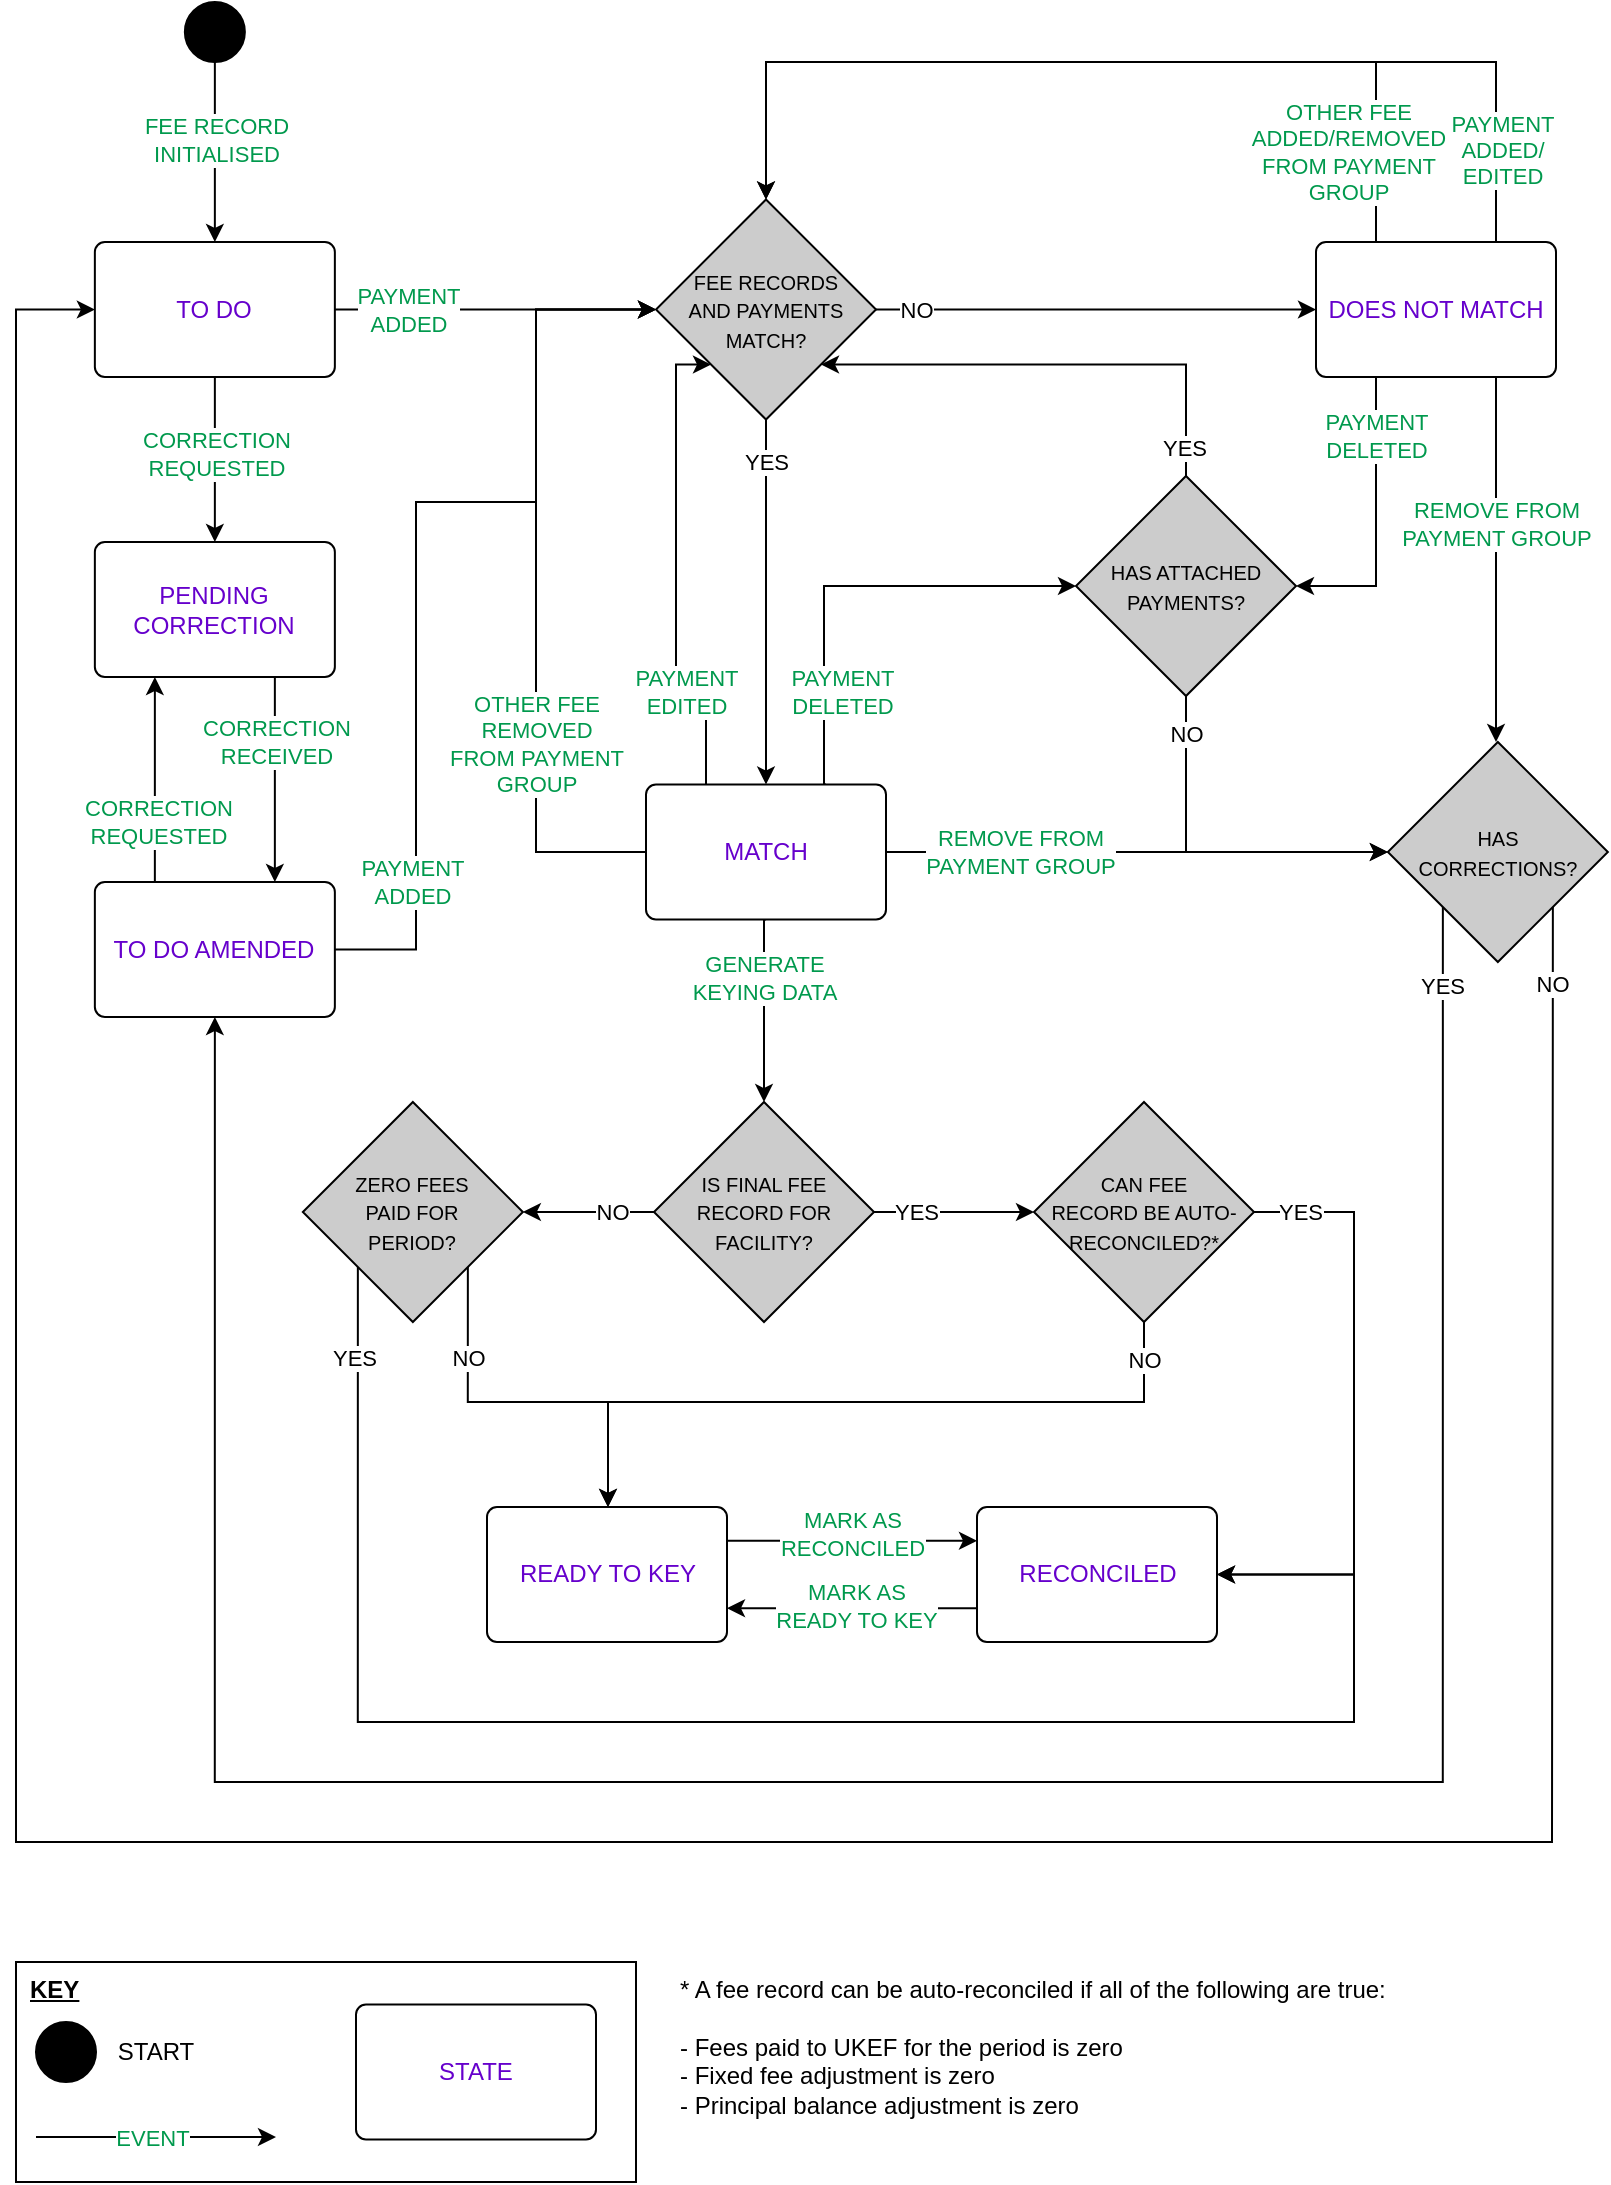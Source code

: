 <mxfile version="22.1.2" type="device">
  <diagram name="Page-1" id="NJPWzTDh_QYS_qL_PLhn">
    <mxGraphModel dx="1536" dy="2183" grid="1" gridSize="10" guides="1" tooltips="1" connect="1" arrows="1" fold="1" page="1" pageScale="1" pageWidth="827" pageHeight="1169" math="0" shadow="0">
      <root>
        <mxCell id="0" />
        <mxCell id="1" parent="0" />
        <mxCell id="Gj9VxU12owduN0ynIQGK-17" value="&lt;font style=&quot;font-size: 10px;&quot;&gt;FEE RECORDS&lt;br&gt;AND PAYMENTS MATCH?&lt;br&gt;&lt;/font&gt;" style="rhombus;whiteSpace=wrap;html=1;labelBackgroundColor=none;fillColor=#CCCCCC;fontColor=default;" parent="1" vertex="1">
          <mxGeometry x="330" y="-1061.25" width="110" height="110" as="geometry" />
        </mxCell>
        <mxCell id="Gj9VxU12owduN0ynIQGK-3" value="" style="ellipse;fillColor=strokeColor;html=1;" parent="1" vertex="1">
          <mxGeometry x="94.43" y="-1160" width="30" height="30" as="geometry" />
        </mxCell>
        <mxCell id="Gj9VxU12owduN0ynIQGK-4" value="&lt;font color=&quot;#6600cc&quot;&gt;TO DO&lt;/font&gt;" style="html=1;align=center;verticalAlign=middle;rounded=1;absoluteArcSize=1;arcSize=10;dashed=0;whiteSpace=wrap;" parent="1" vertex="1">
          <mxGeometry x="49.43" y="-1040" width="120" height="67.5" as="geometry" />
        </mxCell>
        <mxCell id="Gj9VxU12owduN0ynIQGK-5" value="" style="endArrow=classic;html=1;rounded=0;exitX=0.5;exitY=1;exitDx=0;exitDy=0;entryX=0.5;entryY=0;entryDx=0;entryDy=0;edgeStyle=orthogonalEdgeStyle;" parent="1" source="Gj9VxU12owduN0ynIQGK-3" target="Gj9VxU12owduN0ynIQGK-4" edge="1">
          <mxGeometry width="50" height="50" relative="1" as="geometry">
            <mxPoint x="230" y="-1250" as="sourcePoint" />
            <mxPoint x="270" y="-1205" as="targetPoint" />
          </mxGeometry>
        </mxCell>
        <mxCell id="Gj9VxU12owduN0ynIQGK-6" value="&lt;font color=&quot;#00994d&quot;&gt;FEE RECORD&lt;br&gt;INITIALISED&lt;br&gt;&lt;/font&gt;" style="edgeLabel;html=1;align=center;verticalAlign=middle;resizable=0;points=[];" parent="Gj9VxU12owduN0ynIQGK-5" vertex="1" connectable="0">
          <mxGeometry x="-0.085" y="3" relative="1" as="geometry">
            <mxPoint x="-3" y="-2" as="offset" />
          </mxGeometry>
        </mxCell>
        <mxCell id="Gj9VxU12owduN0ynIQGK-59" style="edgeStyle=orthogonalEdgeStyle;rounded=0;orthogonalLoop=1;jettySize=auto;html=1;exitX=0;exitY=0.5;exitDx=0;exitDy=0;entryX=0;entryY=0.5;entryDx=0;entryDy=0;" parent="1" source="Gj9VxU12owduN0ynIQGK-79" target="Gj9VxU12owduN0ynIQGK-17" edge="1">
          <mxGeometry relative="1" as="geometry">
            <mxPoint x="330" y="-980" as="targetPoint" />
            <Array as="points">
              <mxPoint x="270" y="-735" />
              <mxPoint x="270" y="-1006" />
            </Array>
          </mxGeometry>
        </mxCell>
        <mxCell id="Gj9VxU12owduN0ynIQGK-60" value="&lt;span style=&quot;color: rgb(0, 153, 77);&quot;&gt;OTHER FEE&lt;br&gt;REMOVED&lt;br&gt;FROM PAYMENT&lt;br&gt;GROUP&lt;br&gt;&lt;/span&gt;" style="edgeLabel;html=1;align=center;verticalAlign=middle;resizable=0;points=[];" parent="Gj9VxU12owduN0ynIQGK-59" vertex="1" connectable="0">
          <mxGeometry x="-0.115" y="1" relative="1" as="geometry">
            <mxPoint x="1" y="62" as="offset" />
          </mxGeometry>
        </mxCell>
        <mxCell id="Gj9VxU12owduN0ynIQGK-63" style="edgeStyle=orthogonalEdgeStyle;rounded=0;orthogonalLoop=1;jettySize=auto;html=1;exitX=0.25;exitY=1;exitDx=0;exitDy=0;entryX=1;entryY=0.5;entryDx=0;entryDy=0;" parent="1" source="Gj9VxU12owduN0ynIQGK-8" target="Gj9VxU12owduN0ynIQGK-85" edge="1">
          <mxGeometry relative="1" as="geometry">
            <mxPoint x="1069.93" y="-1033.17" as="targetPoint" />
            <mxPoint x="949.86" y="-972.545" as="sourcePoint" />
            <Array as="points">
              <mxPoint x="690" y="-868" />
            </Array>
          </mxGeometry>
        </mxCell>
        <mxCell id="Gj9VxU12owduN0ynIQGK-64" value="&lt;font style=&quot;border-color: var(--border-color);&quot; color=&quot;#00994d&quot;&gt;PAYMENT&lt;/font&gt;&lt;br style=&quot;border-color: var(--border-color); color: rgb(0, 153, 77);&quot;&gt;&lt;span style=&quot;border-color: var(--border-color); color: rgb(0, 153, 77);&quot;&gt;DELETED&lt;/span&gt;" style="edgeLabel;html=1;align=center;verticalAlign=middle;resizable=0;points=[];" parent="Gj9VxU12owduN0ynIQGK-63" vertex="1" connectable="0">
          <mxGeometry x="-0.003" relative="1" as="geometry">
            <mxPoint y="-43" as="offset" />
          </mxGeometry>
        </mxCell>
        <mxCell id="Gj9VxU12owduN0ynIQGK-65" style="edgeStyle=orthogonalEdgeStyle;rounded=0;orthogonalLoop=1;jettySize=auto;html=1;exitX=0.75;exitY=1;exitDx=0;exitDy=0;entryX=0.5;entryY=0;entryDx=0;entryDy=0;" parent="1" source="Gj9VxU12owduN0ynIQGK-8" target="Gj9VxU12owduN0ynIQGK-35" edge="1">
          <mxGeometry relative="1" as="geometry">
            <mxPoint x="797.5" y="-951.25" as="sourcePoint" />
            <mxPoint x="720.0" y="-756.25" as="targetPoint" />
            <Array as="points">
              <mxPoint x="750" y="-790" />
            </Array>
          </mxGeometry>
        </mxCell>
        <mxCell id="Gj9VxU12owduN0ynIQGK-66" value="&lt;font color=&quot;#00994d&quot;&gt;REMOVE FROM&lt;br style=&quot;border-color: var(--border-color);&quot;&gt;PAYMENT GROUP&lt;/font&gt;" style="edgeLabel;html=1;align=center;verticalAlign=middle;resizable=0;points=[];" parent="Gj9VxU12owduN0ynIQGK-65" vertex="1" connectable="0">
          <mxGeometry x="-0.764" y="1" relative="1" as="geometry">
            <mxPoint x="-1" y="52" as="offset" />
          </mxGeometry>
        </mxCell>
        <mxCell id="Gj9VxU12owduN0ynIQGK-67" style="edgeStyle=orthogonalEdgeStyle;rounded=0;orthogonalLoop=1;jettySize=auto;html=1;exitX=0.25;exitY=0;exitDx=0;exitDy=0;entryX=0.5;entryY=0;entryDx=0;entryDy=0;" parent="1" source="Gj9VxU12owduN0ynIQGK-8" target="Gj9VxU12owduN0ynIQGK-17" edge="1">
          <mxGeometry relative="1" as="geometry">
            <Array as="points">
              <mxPoint x="690" y="-1130" />
              <mxPoint x="385" y="-1130" />
            </Array>
          </mxGeometry>
        </mxCell>
        <mxCell id="Gj9VxU12owduN0ynIQGK-68" value="&lt;font color=&quot;#00994d&quot;&gt;OTHER FEE&lt;br style=&quot;border-color: var(--border-color);&quot;&gt;ADDED/REMOVED&lt;br style=&quot;border-color: var(--border-color);&quot;&gt;FROM PAYMENT&lt;br style=&quot;border-color: var(--border-color);&quot;&gt;GROUP&lt;/font&gt;" style="edgeLabel;html=1;align=center;verticalAlign=middle;resizable=0;points=[];" parent="Gj9VxU12owduN0ynIQGK-67" vertex="1" connectable="0">
          <mxGeometry x="0.053" y="-1" relative="1" as="geometry">
            <mxPoint x="140" y="46" as="offset" />
          </mxGeometry>
        </mxCell>
        <mxCell id="Gj9VxU12owduN0ynIQGK-8" value="&lt;font color=&quot;#6600cc&quot;&gt;DOES NOT MATCH&lt;/font&gt;" style="html=1;align=center;verticalAlign=middle;rounded=1;absoluteArcSize=1;arcSize=10;dashed=0;whiteSpace=wrap;" parent="1" vertex="1">
          <mxGeometry x="660.0" y="-1040" width="120" height="67.5" as="geometry" />
        </mxCell>
        <mxCell id="Gj9VxU12owduN0ynIQGK-12" value="&lt;font color=&quot;#6600cc&quot;&gt;PENDING CORRECTION&lt;/font&gt;" style="html=1;align=center;verticalAlign=middle;rounded=1;absoluteArcSize=1;arcSize=10;dashed=0;whiteSpace=wrap;" parent="1" vertex="1">
          <mxGeometry x="49.43" y="-890" width="120" height="67.5" as="geometry" />
        </mxCell>
        <mxCell id="YNnxmXCfbaT3HIGfxNFa-1" style="edgeStyle=orthogonalEdgeStyle;rounded=0;orthogonalLoop=1;jettySize=auto;html=1;exitX=1;exitY=0.5;exitDx=0;exitDy=0;entryX=0;entryY=0.5;entryDx=0;entryDy=0;" parent="1" source="Gj9VxU12owduN0ynIQGK-13" target="Gj9VxU12owduN0ynIQGK-17" edge="1">
          <mxGeometry relative="1" as="geometry">
            <Array as="points">
              <mxPoint x="210" y="-686" />
              <mxPoint x="210" y="-910" />
              <mxPoint x="270" y="-910" />
              <mxPoint x="270" y="-1006" />
            </Array>
          </mxGeometry>
        </mxCell>
        <mxCell id="YNnxmXCfbaT3HIGfxNFa-3" value="&lt;font color=&quot;#00994d&quot;&gt;PAYMENT&lt;br style=&quot;border-color: var(--border-color);&quot;&gt;ADDED&lt;/font&gt;" style="edgeLabel;html=1;align=center;verticalAlign=middle;resizable=0;points=[];" parent="YNnxmXCfbaT3HIGfxNFa-1" vertex="1" connectable="0">
          <mxGeometry x="-0.881" relative="1" as="geometry">
            <mxPoint x="10" y="-34" as="offset" />
          </mxGeometry>
        </mxCell>
        <mxCell id="Gj9VxU12owduN0ynIQGK-13" value="&lt;font color=&quot;#6600cc&quot;&gt;TO DO AMENDED&lt;/font&gt;" style="html=1;align=center;verticalAlign=middle;rounded=1;absoluteArcSize=1;arcSize=10;dashed=0;whiteSpace=wrap;" parent="1" vertex="1">
          <mxGeometry x="49.43" y="-720" width="120" height="67.5" as="geometry" />
        </mxCell>
        <mxCell id="Gj9VxU12owduN0ynIQGK-15" value="" style="endArrow=classic;html=1;rounded=0;exitX=1;exitY=0.5;exitDx=0;exitDy=0;edgeStyle=orthogonalEdgeStyle;entryX=0;entryY=0.5;entryDx=0;entryDy=0;" parent="1" source="Gj9VxU12owduN0ynIQGK-4" target="Gj9VxU12owduN0ynIQGK-17" edge="1">
          <mxGeometry width="50" height="50" relative="1" as="geometry">
            <mxPoint x="186.43" y="-1060" as="sourcePoint" />
            <mxPoint x="109.43" y="-1100" as="targetPoint" />
          </mxGeometry>
        </mxCell>
        <mxCell id="Gj9VxU12owduN0ynIQGK-16" value="&lt;font color=&quot;#00994d&quot;&gt;PAYMENT&lt;br&gt;ADDED&lt;br&gt;&lt;/font&gt;" style="edgeLabel;html=1;align=center;verticalAlign=middle;resizable=0;points=[];" parent="Gj9VxU12owduN0ynIQGK-15" vertex="1" connectable="0">
          <mxGeometry x="-0.077" relative="1" as="geometry">
            <mxPoint x="-38" as="offset" />
          </mxGeometry>
        </mxCell>
        <mxCell id="Gj9VxU12owduN0ynIQGK-18" style="edgeStyle=orthogonalEdgeStyle;rounded=0;orthogonalLoop=1;jettySize=auto;html=1;entryX=0.5;entryY=0;entryDx=0;entryDy=0;exitX=0.5;exitY=1;exitDx=0;exitDy=0;" parent="1" source="Gj9VxU12owduN0ynIQGK-17" target="Gj9VxU12owduN0ynIQGK-79" edge="1">
          <mxGeometry relative="1" as="geometry">
            <mxPoint x="360" y="-870" as="sourcePoint" />
            <Array as="points">
              <mxPoint x="385" y="-820" />
              <mxPoint x="385" y="-820" />
            </Array>
            <mxPoint x="340" y="-820" as="targetPoint" />
          </mxGeometry>
        </mxCell>
        <mxCell id="Gj9VxU12owduN0ynIQGK-19" value="YES" style="edgeLabel;html=1;align=center;verticalAlign=middle;resizable=0;points=[];" parent="Gj9VxU12owduN0ynIQGK-18" vertex="1" connectable="0">
          <mxGeometry x="-0.153" relative="1" as="geometry">
            <mxPoint y="-57" as="offset" />
          </mxGeometry>
        </mxCell>
        <mxCell id="Gj9VxU12owduN0ynIQGK-20" style="edgeStyle=orthogonalEdgeStyle;rounded=0;orthogonalLoop=1;jettySize=auto;html=1;exitX=1;exitY=0.5;exitDx=0;exitDy=0;entryX=0;entryY=0.5;entryDx=0;entryDy=0;" parent="1" source="Gj9VxU12owduN0ynIQGK-17" target="Gj9VxU12owduN0ynIQGK-8" edge="1">
          <mxGeometry relative="1" as="geometry">
            <mxPoint x="422.5" y="-883.75" as="sourcePoint" />
            <mxPoint x="610" y="-960" as="targetPoint" />
            <Array as="points">
              <mxPoint x="490" y="-1006" />
              <mxPoint x="490" y="-1006" />
            </Array>
          </mxGeometry>
        </mxCell>
        <mxCell id="Gj9VxU12owduN0ynIQGK-21" value="NO" style="edgeLabel;html=1;align=center;verticalAlign=middle;resizable=0;points=[];" parent="Gj9VxU12owduN0ynIQGK-20" vertex="1" connectable="0">
          <mxGeometry x="-0.887" y="1" relative="1" as="geometry">
            <mxPoint x="7" y="1" as="offset" />
          </mxGeometry>
        </mxCell>
        <mxCell id="Gj9VxU12owduN0ynIQGK-22" value="" style="endArrow=classic;html=1;rounded=0;exitX=0.5;exitY=1;exitDx=0;exitDy=0;edgeStyle=orthogonalEdgeStyle;fontColor=#00994D;entryX=0.5;entryY=0;entryDx=0;entryDy=0;" parent="1" source="Gj9VxU12owduN0ynIQGK-4" target="Gj9VxU12owduN0ynIQGK-12" edge="1">
          <mxGeometry width="50" height="50" relative="1" as="geometry">
            <mxPoint x="296.43" y="-980" as="sourcePoint" />
            <mxPoint x="109.43" y="-870" as="targetPoint" />
          </mxGeometry>
        </mxCell>
        <mxCell id="Gj9VxU12owduN0ynIQGK-23" value="&lt;font color=&quot;#00994d&quot;&gt;CORRECTION&lt;br&gt;REQUESTED&lt;/font&gt;" style="edgeLabel;html=1;align=center;verticalAlign=middle;resizable=0;points=[];" parent="Gj9VxU12owduN0ynIQGK-22" vertex="1" connectable="0">
          <mxGeometry x="-0.077" relative="1" as="geometry">
            <mxPoint as="offset" />
          </mxGeometry>
        </mxCell>
        <mxCell id="Gj9VxU12owduN0ynIQGK-26" value="" style="endArrow=classic;html=1;rounded=0;exitX=0.75;exitY=1;exitDx=0;exitDy=0;edgeStyle=orthogonalEdgeStyle;fontColor=#00994D;entryX=0.75;entryY=0;entryDx=0;entryDy=0;" parent="1" source="Gj9VxU12owduN0ynIQGK-12" target="Gj9VxU12owduN0ynIQGK-13" edge="1">
          <mxGeometry width="50" height="50" relative="1" as="geometry">
            <mxPoint x="176.43" y="-810" as="sourcePoint" />
            <mxPoint x="106.43" y="-730" as="targetPoint" />
          </mxGeometry>
        </mxCell>
        <mxCell id="Gj9VxU12owduN0ynIQGK-27" value="&lt;font color=&quot;#00994d&quot;&gt;CORRECTION&lt;br&gt;RECEIVED&lt;/font&gt;" style="edgeLabel;html=1;align=center;verticalAlign=middle;resizable=0;points=[];" parent="Gj9VxU12owduN0ynIQGK-26" vertex="1" connectable="0">
          <mxGeometry x="-0.077" relative="1" as="geometry">
            <mxPoint y="-15" as="offset" />
          </mxGeometry>
        </mxCell>
        <mxCell id="Gj9VxU12owduN0ynIQGK-32" style="edgeStyle=orthogonalEdgeStyle;rounded=0;orthogonalLoop=1;jettySize=auto;html=1;exitX=0.5;exitY=1;exitDx=0;exitDy=0;entryX=0;entryY=0.5;entryDx=0;entryDy=0;" parent="1" source="Gj9VxU12owduN0ynIQGK-85" target="Gj9VxU12owduN0ynIQGK-35" edge="1">
          <mxGeometry relative="1" as="geometry">
            <mxPoint x="770" y="-795" as="targetPoint" />
            <mxPoint x="220" y="-1574" as="sourcePoint" />
            <Array as="points">
              <mxPoint x="595" y="-735" />
            </Array>
          </mxGeometry>
        </mxCell>
        <mxCell id="Gj9VxU12owduN0ynIQGK-33" value="NO" style="edgeLabel;html=1;align=center;verticalAlign=middle;resizable=0;points=[];" parent="Gj9VxU12owduN0ynIQGK-32" vertex="1" connectable="0">
          <mxGeometry x="-0.887" y="1" relative="1" as="geometry">
            <mxPoint x="-1" y="9" as="offset" />
          </mxGeometry>
        </mxCell>
        <mxCell id="Gj9VxU12owduN0ynIQGK-36" style="edgeStyle=orthogonalEdgeStyle;rounded=0;orthogonalLoop=1;jettySize=auto;html=1;exitX=0;exitY=1;exitDx=0;exitDy=0;entryX=0.5;entryY=1;entryDx=0;entryDy=0;" parent="1" source="Gj9VxU12owduN0ynIQGK-35" target="Gj9VxU12owduN0ynIQGK-13" edge="1">
          <mxGeometry relative="1" as="geometry">
            <mxPoint x="52.39" y="-526.25" as="targetPoint" />
            <mxPoint x="607.89" y="-690" as="sourcePoint" />
            <Array as="points">
              <mxPoint x="723" y="-270" />
              <mxPoint x="109" y="-270" />
            </Array>
          </mxGeometry>
        </mxCell>
        <mxCell id="Gj9VxU12owduN0ynIQGK-37" value="YES" style="edgeLabel;html=1;align=center;verticalAlign=middle;resizable=0;points=[];" parent="Gj9VxU12owduN0ynIQGK-36" vertex="1" connectable="0">
          <mxGeometry x="-0.95" relative="1" as="geometry">
            <mxPoint x="-1" y="3" as="offset" />
          </mxGeometry>
        </mxCell>
        <mxCell id="Gj9VxU12owduN0ynIQGK-91" style="edgeStyle=orthogonalEdgeStyle;rounded=0;orthogonalLoop=1;jettySize=auto;html=1;exitX=1;exitY=1;exitDx=0;exitDy=0;entryX=0;entryY=0.5;entryDx=0;entryDy=0;" parent="1" source="Gj9VxU12owduN0ynIQGK-35" target="Gj9VxU12owduN0ynIQGK-4" edge="1">
          <mxGeometry relative="1" as="geometry">
            <Array as="points">
              <mxPoint x="778" y="-640" />
              <mxPoint x="778" y="-240" />
              <mxPoint x="10" y="-240" />
              <mxPoint x="10" y="-1006" />
            </Array>
          </mxGeometry>
        </mxCell>
        <mxCell id="Gj9VxU12owduN0ynIQGK-92" value="NO" style="edgeLabel;html=1;align=center;verticalAlign=middle;resizable=0;points=[];" parent="Gj9VxU12owduN0ynIQGK-91" vertex="1" connectable="0">
          <mxGeometry x="-0.972" y="1" relative="1" as="geometry">
            <mxPoint x="-2" y="10" as="offset" />
          </mxGeometry>
        </mxCell>
        <mxCell id="Gj9VxU12owduN0ynIQGK-35" value="&lt;font style=&quot;font-size: 10px;&quot;&gt;HAS&lt;br&gt;CORRECTIONS?&lt;br&gt;&lt;/font&gt;" style="rhombus;whiteSpace=wrap;html=1;labelBackgroundColor=none;fillColor=#CCCCCC;fontColor=default;" parent="1" vertex="1">
          <mxGeometry x="695.93" y="-790" width="110" height="110" as="geometry" />
        </mxCell>
        <mxCell id="Gj9VxU12owduN0ynIQGK-49" value="* A fee record can be auto-reconciled if all of the following are true:&lt;br&gt;&lt;br&gt;- Fees paid to UKEF for the period is zero&lt;br&gt;- Fixed fee adjustment is zero&lt;br&gt;- Principal balance adjustment is zero" style="text;html=1;strokeColor=none;fillColor=none;align=left;verticalAlign=top;whiteSpace=wrap;rounded=0;" parent="1" vertex="1">
          <mxGeometry x="340" y="-180" width="447" height="110" as="geometry" />
        </mxCell>
        <mxCell id="Gj9VxU12owduN0ynIQGK-57" value="" style="endArrow=classic;html=1;rounded=0;exitX=1;exitY=0.5;exitDx=0;exitDy=0;edgeStyle=orthogonalEdgeStyle;entryX=0;entryY=0.5;entryDx=0;entryDy=0;" parent="1" source="Gj9VxU12owduN0ynIQGK-79" target="Gj9VxU12owduN0ynIQGK-35" edge="1">
          <mxGeometry width="50" height="50" relative="1" as="geometry">
            <mxPoint x="430" y="-806.875" as="sourcePoint" />
            <mxPoint x="604.93" y="-850" as="targetPoint" />
            <Array as="points">
              <mxPoint x="490" y="-735" />
              <mxPoint x="490" y="-735" />
            </Array>
          </mxGeometry>
        </mxCell>
        <mxCell id="Gj9VxU12owduN0ynIQGK-58" value="&lt;font color=&quot;#00994d&quot;&gt;REMOVE FROM&lt;br&gt;PAYMENT GROUP&lt;br&gt;&lt;/font&gt;" style="edgeLabel;html=1;align=center;verticalAlign=middle;resizable=0;points=[];" parent="Gj9VxU12owduN0ynIQGK-57" vertex="1" connectable="0">
          <mxGeometry x="-0.077" relative="1" as="geometry">
            <mxPoint x="-49" as="offset" />
          </mxGeometry>
        </mxCell>
        <mxCell id="Gj9VxU12owduN0ynIQGK-61" value="" style="endArrow=classic;html=1;rounded=0;exitX=0.75;exitY=0;exitDx=0;exitDy=0;edgeStyle=orthogonalEdgeStyle;entryX=0.5;entryY=0;entryDx=0;entryDy=0;" parent="1" source="Gj9VxU12owduN0ynIQGK-8" target="Gj9VxU12owduN0ynIQGK-17" edge="1">
          <mxGeometry width="50" height="50" relative="1" as="geometry">
            <mxPoint x="219.93" y="-1060" as="sourcePoint" />
            <mxPoint x="219.93" y="-1160" as="targetPoint" />
            <Array as="points">
              <mxPoint x="750" y="-1130" />
              <mxPoint x="385" y="-1130" />
            </Array>
          </mxGeometry>
        </mxCell>
        <mxCell id="Gj9VxU12owduN0ynIQGK-62" value="&lt;font color=&quot;#00994d&quot;&gt;PAYMENT&lt;br&gt;ADDED/&lt;br&gt;EDITED&lt;br&gt;&lt;/font&gt;" style="edgeLabel;html=1;align=center;verticalAlign=middle;resizable=0;points=[];" parent="Gj9VxU12owduN0ynIQGK-61" vertex="1" connectable="0">
          <mxGeometry x="-0.077" relative="1" as="geometry">
            <mxPoint x="154" y="44" as="offset" />
          </mxGeometry>
        </mxCell>
        <mxCell id="Gj9VxU12owduN0ynIQGK-83" style="edgeStyle=orthogonalEdgeStyle;rounded=0;orthogonalLoop=1;jettySize=auto;html=1;entryX=0.5;entryY=0;entryDx=0;entryDy=0;exitX=0.5;exitY=1;exitDx=0;exitDy=0;" parent="1" source="Gj9VxU12owduN0ynIQGK-79" target="Gj9VxU12owduN0ynIQGK-99" edge="1">
          <mxGeometry relative="1" as="geometry">
            <mxPoint x="429" y="-670" as="sourcePoint" />
            <mxPoint x="459" y="-600" as="targetPoint" />
            <Array as="points">
              <mxPoint x="384" y="-630" />
              <mxPoint x="384" y="-630" />
            </Array>
          </mxGeometry>
        </mxCell>
        <mxCell id="Gj9VxU12owduN0ynIQGK-84" value="&lt;font color=&quot;#00994d&quot;&gt;GENERATE&lt;br style=&quot;border-color: var(--border-color);&quot;&gt;KEYING DATA&lt;/font&gt;" style="edgeLabel;html=1;align=center;verticalAlign=middle;resizable=0;points=[];" parent="Gj9VxU12owduN0ynIQGK-83" vertex="1" connectable="0">
          <mxGeometry x="-0.616" y="-1" relative="1" as="geometry">
            <mxPoint x="1" y="12" as="offset" />
          </mxGeometry>
        </mxCell>
        <mxCell id="Gj9VxU12owduN0ynIQGK-89" style="edgeStyle=orthogonalEdgeStyle;rounded=0;orthogonalLoop=1;jettySize=auto;html=1;exitX=0.75;exitY=0;exitDx=0;exitDy=0;entryX=0;entryY=0.5;entryDx=0;entryDy=0;" parent="1" source="Gj9VxU12owduN0ynIQGK-79" target="Gj9VxU12owduN0ynIQGK-85" edge="1">
          <mxGeometry relative="1" as="geometry">
            <Array as="points">
              <mxPoint x="414" y="-868" />
            </Array>
          </mxGeometry>
        </mxCell>
        <mxCell id="Gj9VxU12owduN0ynIQGK-90" value="&lt;font color=&quot;#00994d&quot;&gt;&lt;font style=&quot;border-color: var(--border-color);&quot;&gt;PAYMENT&lt;/font&gt;&lt;br style=&quot;border-color: var(--border-color);&quot;&gt;&lt;span style=&quot;border-color: var(--border-color);&quot;&gt;DELETED&lt;/span&gt;&lt;/font&gt;" style="edgeLabel;html=1;align=center;verticalAlign=middle;resizable=0;points=[];" parent="Gj9VxU12owduN0ynIQGK-89" vertex="1" connectable="0">
          <mxGeometry x="-0.687" relative="1" as="geometry">
            <mxPoint x="9" y="-12" as="offset" />
          </mxGeometry>
        </mxCell>
        <mxCell id="Gj9VxU12owduN0ynIQGK-124" style="edgeStyle=orthogonalEdgeStyle;rounded=0;orthogonalLoop=1;jettySize=auto;html=1;entryX=0;entryY=1;entryDx=0;entryDy=0;exitX=0.25;exitY=0;exitDx=0;exitDy=0;" parent="1" source="Gj9VxU12owduN0ynIQGK-79" target="Gj9VxU12owduN0ynIQGK-17" edge="1">
          <mxGeometry relative="1" as="geometry">
            <mxPoint x="340" y="-790" as="sourcePoint" />
            <Array as="points">
              <mxPoint x="355" y="-820" />
              <mxPoint x="340" y="-820" />
              <mxPoint x="340" y="-979" />
            </Array>
          </mxGeometry>
        </mxCell>
        <mxCell id="Gj9VxU12owduN0ynIQGK-125" value="&lt;font color=&quot;#00994d&quot;&gt;&lt;font style=&quot;border-color: var(--border-color);&quot;&gt;PAYMENT&lt;/font&gt;&lt;br style=&quot;border-color: var(--border-color);&quot;&gt;EDITED&lt;/font&gt;" style="edgeLabel;html=1;align=center;verticalAlign=middle;resizable=0;points=[];" parent="Gj9VxU12owduN0ynIQGK-124" vertex="1" connectable="0">
          <mxGeometry x="0.394" y="-1" relative="1" as="geometry">
            <mxPoint x="4" y="107" as="offset" />
          </mxGeometry>
        </mxCell>
        <mxCell id="Gj9VxU12owduN0ynIQGK-79" value="&lt;font color=&quot;#6600cc&quot;&gt;MATCH&lt;/font&gt;" style="html=1;align=center;verticalAlign=middle;rounded=1;absoluteArcSize=1;arcSize=10;dashed=0;whiteSpace=wrap;" parent="1" vertex="1">
          <mxGeometry x="325" y="-768.75" width="120" height="67.5" as="geometry" />
        </mxCell>
        <mxCell id="Gj9VxU12owduN0ynIQGK-86" style="edgeStyle=orthogonalEdgeStyle;rounded=0;orthogonalLoop=1;jettySize=auto;html=1;exitX=0.5;exitY=0;exitDx=0;exitDy=0;entryX=1;entryY=1;entryDx=0;entryDy=0;" parent="1" source="Gj9VxU12owduN0ynIQGK-85" target="Gj9VxU12owduN0ynIQGK-17" edge="1">
          <mxGeometry relative="1" as="geometry">
            <mxPoint x="440" y="-960" as="targetPoint" />
            <Array as="points">
              <mxPoint x="595" y="-979" />
            </Array>
          </mxGeometry>
        </mxCell>
        <mxCell id="Gj9VxU12owduN0ynIQGK-87" value="YES" style="edgeLabel;html=1;align=center;verticalAlign=middle;resizable=0;points=[];" parent="Gj9VxU12owduN0ynIQGK-86" vertex="1" connectable="0">
          <mxGeometry x="-0.804" relative="1" as="geometry">
            <mxPoint x="-1" y="9" as="offset" />
          </mxGeometry>
        </mxCell>
        <mxCell id="Gj9VxU12owduN0ynIQGK-85" value="&lt;font style=&quot;font-size: 10px;&quot;&gt;HAS ATTACHED&lt;br&gt;PAYMENTS?&lt;br&gt;&lt;/font&gt;" style="rhombus;whiteSpace=wrap;html=1;labelBackgroundColor=none;fillColor=#CCCCCC;fontColor=default;" parent="1" vertex="1">
          <mxGeometry x="540" y="-923" width="110" height="110" as="geometry" />
        </mxCell>
        <mxCell id="Gj9VxU12owduN0ynIQGK-93" value="&lt;font color=&quot;#6600cc&quot;&gt;READY TO KEY&lt;/font&gt;" style="html=1;align=center;verticalAlign=middle;rounded=1;absoluteArcSize=1;arcSize=10;dashed=0;whiteSpace=wrap;" parent="1" vertex="1">
          <mxGeometry x="245.5" y="-407.5" width="120" height="67.5" as="geometry" />
        </mxCell>
        <mxCell id="Gj9VxU12owduN0ynIQGK-94" value="&lt;font color=&quot;#6600cc&quot;&gt;RECONCILED&lt;/font&gt;" style="html=1;align=center;verticalAlign=middle;rounded=1;absoluteArcSize=1;arcSize=10;dashed=0;whiteSpace=wrap;" parent="1" vertex="1">
          <mxGeometry x="490.5" y="-407.5" width="120" height="67.5" as="geometry" />
        </mxCell>
        <mxCell id="Gj9VxU12owduN0ynIQGK-99" value="&lt;font style=&quot;font-size: 10px;&quot;&gt;IS FINAL FEE&lt;br&gt;RECORD FOR&lt;br&gt;FACILITY?&lt;br&gt;&lt;/font&gt;" style="rhombus;whiteSpace=wrap;html=1;labelBackgroundColor=none;fillColor=#CCCCCC;fontColor=default;" parent="1" vertex="1">
          <mxGeometry x="329" y="-610" width="110" height="110" as="geometry" />
        </mxCell>
        <mxCell id="Gj9VxU12owduN0ynIQGK-100" style="edgeStyle=orthogonalEdgeStyle;rounded=0;orthogonalLoop=1;jettySize=auto;html=1;exitX=0;exitY=1;exitDx=0;exitDy=0;entryX=1;entryY=0.5;entryDx=0;entryDy=0;" parent="1" source="Gj9VxU12owduN0ynIQGK-104" target="Gj9VxU12owduN0ynIQGK-94" edge="1">
          <mxGeometry relative="1" as="geometry">
            <Array as="points">
              <mxPoint x="181" y="-300" />
              <mxPoint x="679" y="-300" />
              <mxPoint x="679" y="-374" />
            </Array>
          </mxGeometry>
        </mxCell>
        <mxCell id="Gj9VxU12owduN0ynIQGK-101" value="YES" style="edgeLabel;html=1;align=center;verticalAlign=middle;resizable=0;points=[];" parent="Gj9VxU12owduN0ynIQGK-100" vertex="1" connectable="0">
          <mxGeometry x="-0.867" relative="1" as="geometry">
            <mxPoint x="-2" y="-12" as="offset" />
          </mxGeometry>
        </mxCell>
        <mxCell id="Gj9VxU12owduN0ynIQGK-102" style="edgeStyle=orthogonalEdgeStyle;rounded=0;orthogonalLoop=1;jettySize=auto;html=1;exitX=1;exitY=1;exitDx=0;exitDy=0;entryX=0.5;entryY=0;entryDx=0;entryDy=0;" parent="1" source="Gj9VxU12owduN0ynIQGK-104" target="Gj9VxU12owduN0ynIQGK-93" edge="1">
          <mxGeometry relative="1" as="geometry">
            <Array as="points">
              <mxPoint x="236" y="-460" />
              <mxPoint x="306" y="-460" />
              <mxPoint x="306" y="-407" />
            </Array>
          </mxGeometry>
        </mxCell>
        <mxCell id="Gj9VxU12owduN0ynIQGK-103" value="NO" style="edgeLabel;html=1;align=center;verticalAlign=middle;resizable=0;points=[];" parent="Gj9VxU12owduN0ynIQGK-102" vertex="1" connectable="0">
          <mxGeometry x="-0.808" relative="1" as="geometry">
            <mxPoint y="27" as="offset" />
          </mxGeometry>
        </mxCell>
        <mxCell id="Gj9VxU12owduN0ynIQGK-104" value="&lt;font style=&quot;font-size: 10px;&quot;&gt;ZERO FEES &lt;br&gt;PAID FOR&lt;br&gt;PERIOD?&lt;br&gt;&lt;/font&gt;" style="rhombus;whiteSpace=wrap;html=1;labelBackgroundColor=none;fillColor=#CCCCCC;fontColor=default;verticalAlign=middle;" parent="1" vertex="1">
          <mxGeometry x="153.43" y="-610" width="110" height="110" as="geometry" />
        </mxCell>
        <mxCell id="Gj9VxU12owduN0ynIQGK-105" style="edgeStyle=orthogonalEdgeStyle;rounded=0;orthogonalLoop=1;jettySize=auto;html=1;exitX=1;exitY=0.5;exitDx=0;exitDy=0;entryX=1;entryY=0.5;entryDx=0;entryDy=0;" parent="1" source="Gj9VxU12owduN0ynIQGK-109" target="Gj9VxU12owduN0ynIQGK-94" edge="1">
          <mxGeometry relative="1" as="geometry">
            <Array as="points">
              <mxPoint x="679" y="-555" />
              <mxPoint x="679" y="-374" />
            </Array>
          </mxGeometry>
        </mxCell>
        <mxCell id="Gj9VxU12owduN0ynIQGK-106" value="YES" style="edgeLabel;html=1;align=center;verticalAlign=middle;resizable=0;points=[];" parent="Gj9VxU12owduN0ynIQGK-105" vertex="1" connectable="0">
          <mxGeometry x="-0.9" relative="1" as="geometry">
            <mxPoint x="8" as="offset" />
          </mxGeometry>
        </mxCell>
        <mxCell id="Gj9VxU12owduN0ynIQGK-107" style="edgeStyle=orthogonalEdgeStyle;rounded=0;orthogonalLoop=1;jettySize=auto;html=1;exitX=0.5;exitY=1;exitDx=0;exitDy=0;entryX=0.5;entryY=0;entryDx=0;entryDy=0;" parent="1" source="Gj9VxU12owduN0ynIQGK-109" target="Gj9VxU12owduN0ynIQGK-93" edge="1">
          <mxGeometry relative="1" as="geometry">
            <Array as="points">
              <mxPoint x="574" y="-460" />
              <mxPoint x="306" y="-460" />
              <mxPoint x="306" y="-407" />
            </Array>
          </mxGeometry>
        </mxCell>
        <mxCell id="Gj9VxU12owduN0ynIQGK-108" value="NO" style="edgeLabel;html=1;align=center;verticalAlign=middle;resizable=0;points=[];" parent="Gj9VxU12owduN0ynIQGK-107" vertex="1" connectable="0">
          <mxGeometry x="-0.151" y="-1" relative="1" as="geometry">
            <mxPoint x="113" y="-20" as="offset" />
          </mxGeometry>
        </mxCell>
        <mxCell id="Gj9VxU12owduN0ynIQGK-109" value="&lt;font style=&quot;font-size: 10px;&quot;&gt;CAN FEE&lt;br&gt;RECORD BE AUTO-RECONCILED?*&lt;br&gt;&lt;/font&gt;" style="rhombus;whiteSpace=wrap;html=1;labelBackgroundColor=none;fillColor=#CCCCCC;fontColor=default;verticalAlign=middle;" parent="1" vertex="1">
          <mxGeometry x="519" y="-610" width="110" height="110" as="geometry" />
        </mxCell>
        <mxCell id="Gj9VxU12owduN0ynIQGK-95" style="edgeStyle=orthogonalEdgeStyle;rounded=0;orthogonalLoop=1;jettySize=auto;html=1;exitX=0;exitY=0.5;exitDx=0;exitDy=0;entryX=1;entryY=0.5;entryDx=0;entryDy=0;" parent="1" source="Gj9VxU12owduN0ynIQGK-99" target="Gj9VxU12owduN0ynIQGK-104" edge="1">
          <mxGeometry relative="1" as="geometry">
            <mxPoint x="374" y="-238.75" as="targetPoint" />
          </mxGeometry>
        </mxCell>
        <mxCell id="Gj9VxU12owduN0ynIQGK-96" value="NO" style="edgeLabel;html=1;align=center;verticalAlign=middle;resizable=0;points=[];" parent="Gj9VxU12owduN0ynIQGK-95" vertex="1" connectable="0">
          <mxGeometry x="-0.726" y="-1" relative="1" as="geometry">
            <mxPoint x="-12" y="1" as="offset" />
          </mxGeometry>
        </mxCell>
        <mxCell id="Gj9VxU12owduN0ynIQGK-110" value="" style="endArrow=classic;html=1;rounded=0;exitX=1;exitY=0.25;exitDx=0;exitDy=0;edgeStyle=orthogonalEdgeStyle;entryX=0;entryY=0.25;entryDx=0;entryDy=0;" parent="1" source="Gj9VxU12owduN0ynIQGK-93" target="Gj9VxU12owduN0ynIQGK-94" edge="1">
          <mxGeometry width="50" height="50" relative="1" as="geometry">
            <mxPoint x="453.57" y="-548.75" as="sourcePoint" />
            <mxPoint x="305.57" y="-498.75" as="targetPoint" />
          </mxGeometry>
        </mxCell>
        <mxCell id="Gj9VxU12owduN0ynIQGK-111" value="&lt;font color=&quot;#00994d&quot;&gt;MARK AS&lt;br&gt;RECONCILED&lt;br&gt;&lt;/font&gt;" style="edgeLabel;html=1;align=center;verticalAlign=middle;resizable=0;points=[];" parent="Gj9VxU12owduN0ynIQGK-110" vertex="1" connectable="0">
          <mxGeometry x="-0.077" relative="1" as="geometry">
            <mxPoint x="5" y="-4" as="offset" />
          </mxGeometry>
        </mxCell>
        <mxCell id="Gj9VxU12owduN0ynIQGK-97" style="edgeStyle=orthogonalEdgeStyle;rounded=0;orthogonalLoop=1;jettySize=auto;html=1;exitX=1;exitY=0.5;exitDx=0;exitDy=0;entryX=0;entryY=0.5;entryDx=0;entryDy=0;" parent="1" source="Gj9VxU12owduN0ynIQGK-99" target="Gj9VxU12owduN0ynIQGK-109" edge="1">
          <mxGeometry relative="1" as="geometry" />
        </mxCell>
        <mxCell id="Gj9VxU12owduN0ynIQGK-98" value="YES" style="edgeLabel;html=1;align=center;verticalAlign=middle;resizable=0;points=[];" parent="Gj9VxU12owduN0ynIQGK-97" vertex="1" connectable="0">
          <mxGeometry x="-0.222" y="-2" relative="1" as="geometry">
            <mxPoint x="-10" y="-2" as="offset" />
          </mxGeometry>
        </mxCell>
        <mxCell id="Gj9VxU12owduN0ynIQGK-112" value="" style="endArrow=classic;html=1;rounded=0;edgeStyle=orthogonalEdgeStyle;entryX=1;entryY=0.75;entryDx=0;entryDy=0;exitX=0;exitY=0.75;exitDx=0;exitDy=0;" parent="1" source="Gj9VxU12owduN0ynIQGK-94" target="Gj9VxU12owduN0ynIQGK-93" edge="1">
          <mxGeometry width="50" height="50" relative="1" as="geometry">
            <mxPoint x="590.5" y="-450" as="sourcePoint" />
            <mxPoint x="730.57" y="-524.75" as="targetPoint" />
          </mxGeometry>
        </mxCell>
        <mxCell id="Gj9VxU12owduN0ynIQGK-113" value="&lt;font color=&quot;#00994d&quot;&gt;MARK AS&lt;br&gt;READY TO KEY&lt;br&gt;&lt;/font&gt;" style="edgeLabel;html=1;align=center;verticalAlign=middle;resizable=0;points=[];" parent="Gj9VxU12owduN0ynIQGK-112" vertex="1" connectable="0">
          <mxGeometry x="-0.077" relative="1" as="geometry">
            <mxPoint x="-3" y="-1" as="offset" />
          </mxGeometry>
        </mxCell>
        <mxCell id="Gj9VxU12owduN0ynIQGK-116" value="" style="group" parent="1" vertex="1" connectable="0">
          <mxGeometry x="10" y="-180" width="310" height="110" as="geometry" />
        </mxCell>
        <mxCell id="Gj9VxU12owduN0ynIQGK-117" value="KEY" style="rounded=0;whiteSpace=wrap;html=1;align=left;verticalAlign=top;spacingLeft=5;fontStyle=5" parent="Gj9VxU12owduN0ynIQGK-116" vertex="1">
          <mxGeometry width="310" height="110" as="geometry" />
        </mxCell>
        <mxCell id="Gj9VxU12owduN0ynIQGK-118" value="" style="group" parent="Gj9VxU12owduN0ynIQGK-116" vertex="1" connectable="0">
          <mxGeometry x="10" y="30" width="85" height="30" as="geometry" />
        </mxCell>
        <mxCell id="Gj9VxU12owduN0ynIQGK-119" value="" style="ellipse;fillColor=strokeColor;html=1;" parent="Gj9VxU12owduN0ynIQGK-118" vertex="1">
          <mxGeometry width="30" height="30" as="geometry" />
        </mxCell>
        <mxCell id="Gj9VxU12owduN0ynIQGK-120" value="START" style="text;html=1;strokeColor=none;fillColor=none;align=center;verticalAlign=middle;whiteSpace=wrap;rounded=0;" parent="Gj9VxU12owduN0ynIQGK-118" vertex="1">
          <mxGeometry x="35" width="50" height="30" as="geometry" />
        </mxCell>
        <mxCell id="Gj9VxU12owduN0ynIQGK-121" value="&lt;font color=&quot;#6600cc&quot;&gt;STATE&lt;/font&gt;" style="html=1;align=center;verticalAlign=middle;rounded=1;absoluteArcSize=1;arcSize=10;dashed=0;whiteSpace=wrap;" parent="Gj9VxU12owduN0ynIQGK-116" vertex="1">
          <mxGeometry x="170" y="21.25" width="120" height="67.5" as="geometry" />
        </mxCell>
        <mxCell id="Gj9VxU12owduN0ynIQGK-122" value="" style="endArrow=classic;html=1;rounded=0;exitX=1;exitY=0.5;exitDx=0;exitDy=0;edgeStyle=orthogonalEdgeStyle;" parent="Gj9VxU12owduN0ynIQGK-116" edge="1">
          <mxGeometry width="50" height="50" relative="1" as="geometry">
            <mxPoint x="10" y="87.5" as="sourcePoint" />
            <mxPoint x="130" y="87.5" as="targetPoint" />
          </mxGeometry>
        </mxCell>
        <mxCell id="Gj9VxU12owduN0ynIQGK-123" value="&lt;font color=&quot;#00994d&quot;&gt;EVENT&lt;/font&gt;" style="edgeLabel;html=1;align=center;verticalAlign=middle;resizable=0;points=[];" parent="Gj9VxU12owduN0ynIQGK-122" vertex="1" connectable="0">
          <mxGeometry x="-0.085" y="3" relative="1" as="geometry">
            <mxPoint x="3" y="3" as="offset" />
          </mxGeometry>
        </mxCell>
        <mxCell id="YNnxmXCfbaT3HIGfxNFa-6" value="" style="endArrow=classic;html=1;rounded=0;exitX=0.25;exitY=0;exitDx=0;exitDy=0;edgeStyle=orthogonalEdgeStyle;fontColor=#00994D;entryX=0.25;entryY=1;entryDx=0;entryDy=0;" parent="1" source="Gj9VxU12owduN0ynIQGK-13" target="Gj9VxU12owduN0ynIQGK-12" edge="1">
          <mxGeometry width="50" height="50" relative="1" as="geometry">
            <mxPoint x="40" y="-802" as="sourcePoint" />
            <mxPoint x="40" y="-720" as="targetPoint" />
          </mxGeometry>
        </mxCell>
        <mxCell id="YNnxmXCfbaT3HIGfxNFa-7" value="&lt;font color=&quot;#00994d&quot;&gt;CORRECTION&lt;br&gt;REQUESTED&lt;/font&gt;" style="edgeLabel;html=1;align=center;verticalAlign=middle;resizable=0;points=[];" parent="YNnxmXCfbaT3HIGfxNFa-6" vertex="1" connectable="0">
          <mxGeometry x="-0.077" relative="1" as="geometry">
            <mxPoint x="1" y="17" as="offset" />
          </mxGeometry>
        </mxCell>
      </root>
    </mxGraphModel>
  </diagram>
</mxfile>
